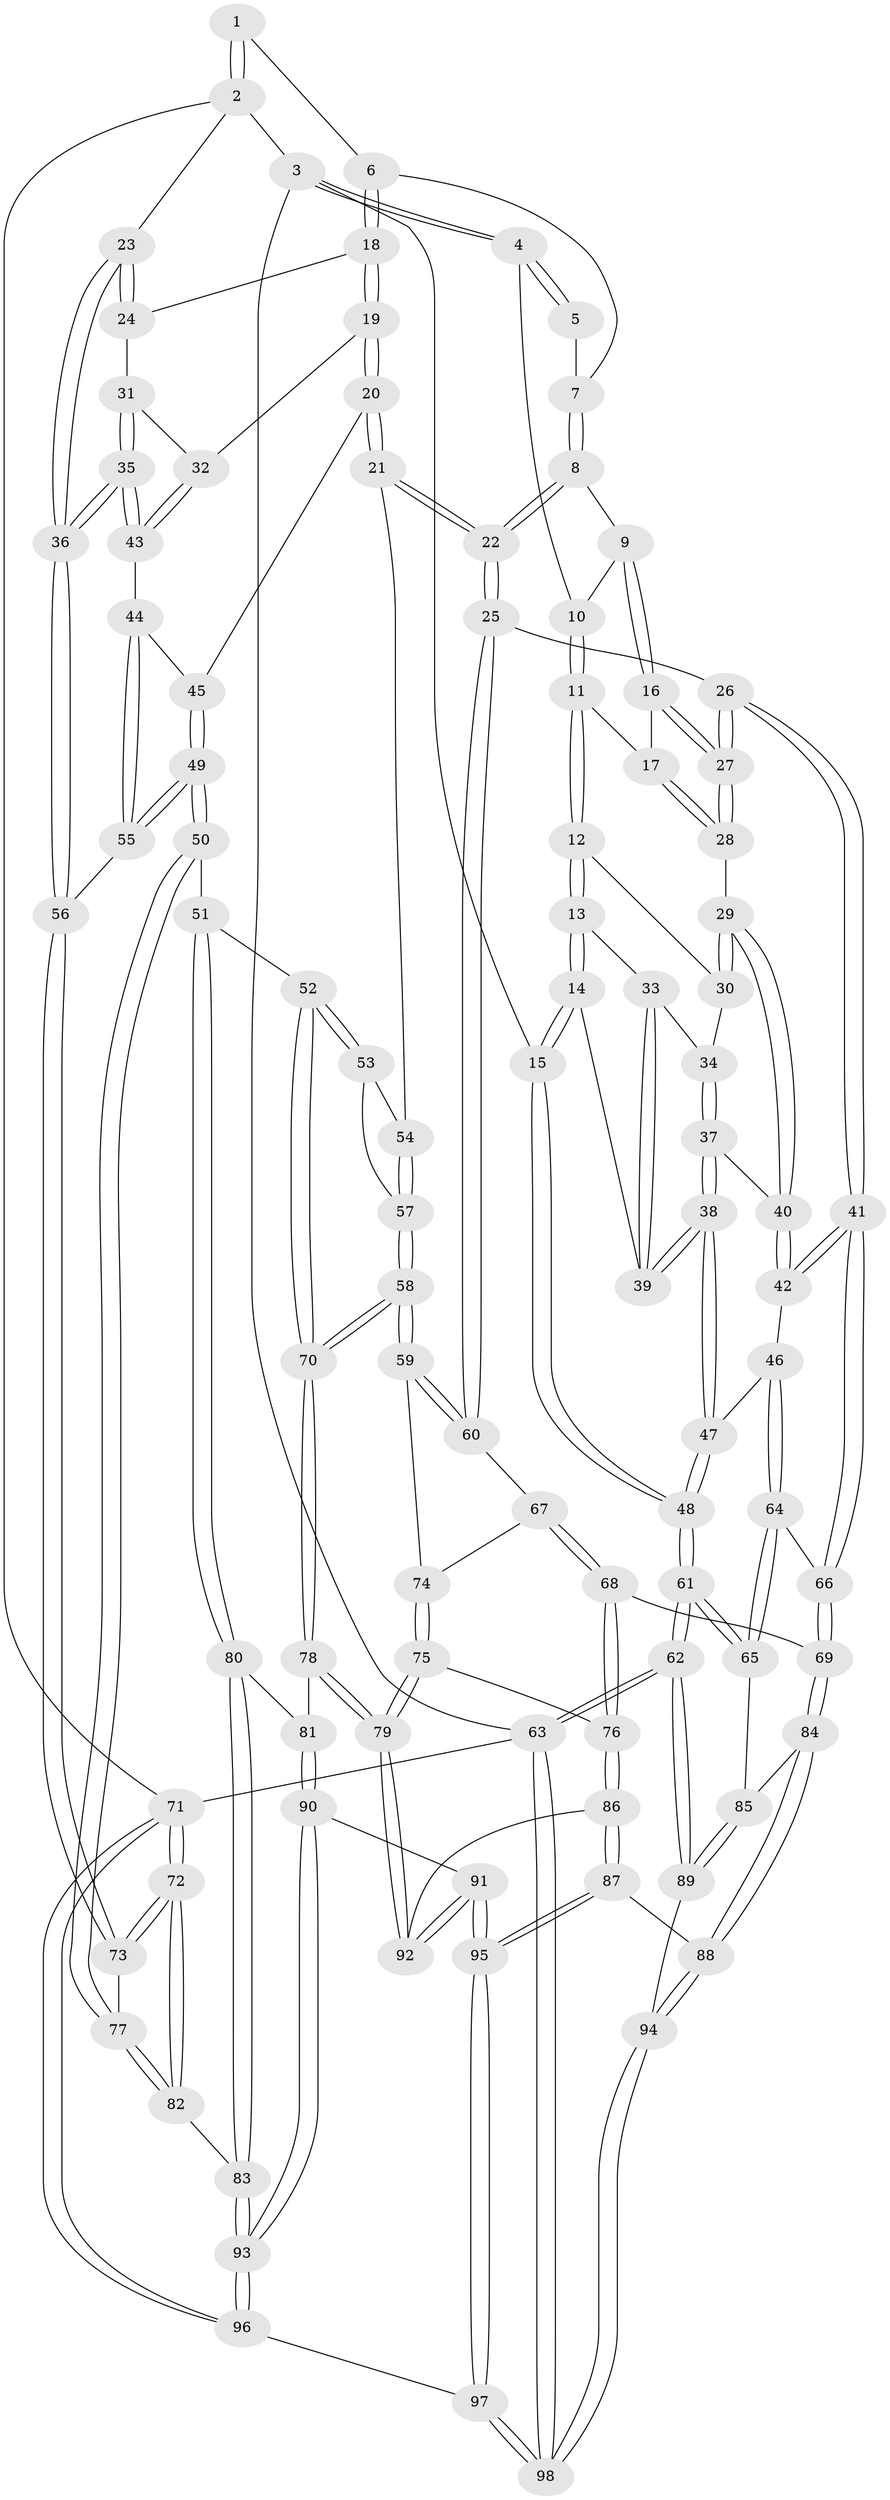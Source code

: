 // coarse degree distribution, {4: 0.3793103448275862, 5: 0.3620689655172414, 2: 0.017241379310344827, 6: 0.1206896551724138, 3: 0.10344827586206896, 7: 0.017241379310344827}
// Generated by graph-tools (version 1.1) at 2025/42/03/06/25 10:42:28]
// undirected, 98 vertices, 242 edges
graph export_dot {
graph [start="1"]
  node [color=gray90,style=filled];
  1 [pos="+0.9501646141880814+0"];
  2 [pos="+1+0"];
  3 [pos="+0+0"];
  4 [pos="+0.18308768695579009+0"];
  5 [pos="+0.5719555258300664+0"];
  6 [pos="+0.7208172774332179+0.14186949998642082"];
  7 [pos="+0.6302984234756245+0.08119973443176218"];
  8 [pos="+0.49843938289340384+0.17762791693681867"];
  9 [pos="+0.28165266859926036+0.021778243826683467"];
  10 [pos="+0.22349123823598674+0"];
  11 [pos="+0.1782258913649915+0.20413106108014642"];
  12 [pos="+0.16739126530138387+0.22686690676478025"];
  13 [pos="+0+0.30182699102740224"];
  14 [pos="+0+0.3031803878428674"];
  15 [pos="+0+0.26353721261648083"];
  16 [pos="+0.3472097968752655+0.2936851314911809"];
  17 [pos="+0.26016870945557885+0.28817437763310033"];
  18 [pos="+0.7622950688467304+0.1978002578681438"];
  19 [pos="+0.745482933945255+0.27500432522851376"];
  20 [pos="+0.6380130138165567+0.3602958247848528"];
  21 [pos="+0.5579811307413253+0.3907692988330497"];
  22 [pos="+0.5327921212466036+0.38876740343879357"];
  23 [pos="+1+0"];
  24 [pos="+0.944404496577721+0.11180944849149264"];
  25 [pos="+0.4709355271348293+0.41978325439696423"];
  26 [pos="+0.4515136534980123+0.4188193156033288"];
  27 [pos="+0.39631383621994315+0.3648557053319366"];
  28 [pos="+0.23714748885326992+0.33891854840217495"];
  29 [pos="+0.21717752769537968+0.3476558154319118"];
  30 [pos="+0.16619144750336323+0.2928039279714201"];
  31 [pos="+0.9521540171458908+0.30908924035672"];
  32 [pos="+0.8547153387882621+0.34646721314251455"];
  33 [pos="+0.07545784732002145+0.3325390256189204"];
  34 [pos="+0.1229586524969543+0.3420722458303005"];
  35 [pos="+1+0.40568132297928056"];
  36 [pos="+1+0.4113458782634793"];
  37 [pos="+0.1325019806349073+0.3938738756970148"];
  38 [pos="+0.10052689698874932+0.4411347159881264"];
  39 [pos="+0.08511067534109575+0.42490232319108034"];
  40 [pos="+0.21175515467984535+0.3946871002530867"];
  41 [pos="+0.29286781048788463+0.4991243108429488"];
  42 [pos="+0.27721910301930813+0.49436962471736906"];
  43 [pos="+0.8814677869400126+0.44209734642397686"];
  44 [pos="+0.8788499247222781+0.44919363701587356"];
  45 [pos="+0.7278060772960918+0.4358850525536812"];
  46 [pos="+0.1241886843495266+0.5191137490283944"];
  47 [pos="+0.09705226351335591+0.5046400348828581"];
  48 [pos="+0+0.5755290867492722"];
  49 [pos="+0.8392792835057888+0.5963632434014099"];
  50 [pos="+0.83888565811562+0.5978053584103586"];
  51 [pos="+0.8330486973982826+0.5988112197911102"];
  52 [pos="+0.7911630493144366+0.6016103430782194"];
  53 [pos="+0.715593801975345+0.5559135965050317"];
  54 [pos="+0.6021962502806212+0.46320907347043"];
  55 [pos="+0.8610521418088456+0.5590090430906413"];
  56 [pos="+1+0.46125972782986335"];
  57 [pos="+0.6263100476233578+0.6116256873677716"];
  58 [pos="+0.6267439031470954+0.6739893939425429"];
  59 [pos="+0.5909776925426287+0.6587171217961689"];
  60 [pos="+0.4752296671407981+0.5128127398684625"];
  61 [pos="+0+0.6315377888829999"];
  62 [pos="+0+0.781453562250867"];
  63 [pos="+0+1"];
  64 [pos="+0.1426288227128259+0.657728261614278"];
  65 [pos="+0.1214777233553146+0.6812275174448202"];
  66 [pos="+0.28320874630280735+0.6498656434426998"];
  67 [pos="+0.45163237264072037+0.6283535550669191"];
  68 [pos="+0.349218076396721+0.6941132810100207"];
  69 [pos="+0.30012113834559356+0.6752749714048536"];
  70 [pos="+0.6388743562577167+0.6900387259281202"];
  71 [pos="+1+1"];
  72 [pos="+1+1"];
  73 [pos="+1+0.6162937078509656"];
  74 [pos="+0.48689511990429174+0.6682742340982635"];
  75 [pos="+0.4917264359104093+0.7140908902315934"];
  76 [pos="+0.38843568890300784+0.7632732194630594"];
  77 [pos="+0.8629103336227101+0.6317574215182705"];
  78 [pos="+0.637551340878643+0.7112246572794896"];
  79 [pos="+0.5464754979249584+0.774834810502014"];
  80 [pos="+0.7238761452473375+0.7619001564823651"];
  81 [pos="+0.67368536148825+0.7547464092338091"];
  82 [pos="+0.8993059834381225+0.8156717986529808"];
  83 [pos="+0.8617158811727315+0.8221600121512741"];
  84 [pos="+0.2032139985874584+0.8403386053215819"];
  85 [pos="+0.12970919454807728+0.7375473470111149"];
  86 [pos="+0.39292923220794473+0.7891482142349954"];
  87 [pos="+0.3022409273875357+0.885265214193635"];
  88 [pos="+0.2068579046097535+0.8877903663331059"];
  89 [pos="+0+0.8369565658005548"];
  90 [pos="+0.6703465713341381+0.8331190209114432"];
  91 [pos="+0.5147741966685568+0.8589579923887887"];
  92 [pos="+0.5142062578159454+0.8569242835451227"];
  93 [pos="+0.7123104269674776+0.9135377128234118"];
  94 [pos="+0.1614358631197571+0.9424345314018975"];
  95 [pos="+0.5168475417121299+1"];
  96 [pos="+0.5941757141571575+1"];
  97 [pos="+0.5677046853265342+1"];
  98 [pos="+0.136236910739945+1"];
  1 -- 2;
  1 -- 2;
  1 -- 6;
  2 -- 3;
  2 -- 23;
  2 -- 71;
  3 -- 4;
  3 -- 4;
  3 -- 15;
  3 -- 63;
  4 -- 5;
  4 -- 5;
  4 -- 10;
  5 -- 7;
  6 -- 7;
  6 -- 18;
  6 -- 18;
  7 -- 8;
  7 -- 8;
  8 -- 9;
  8 -- 22;
  8 -- 22;
  9 -- 10;
  9 -- 16;
  9 -- 16;
  10 -- 11;
  10 -- 11;
  11 -- 12;
  11 -- 12;
  11 -- 17;
  12 -- 13;
  12 -- 13;
  12 -- 30;
  13 -- 14;
  13 -- 14;
  13 -- 33;
  14 -- 15;
  14 -- 15;
  14 -- 39;
  15 -- 48;
  15 -- 48;
  16 -- 17;
  16 -- 27;
  16 -- 27;
  17 -- 28;
  17 -- 28;
  18 -- 19;
  18 -- 19;
  18 -- 24;
  19 -- 20;
  19 -- 20;
  19 -- 32;
  20 -- 21;
  20 -- 21;
  20 -- 45;
  21 -- 22;
  21 -- 22;
  21 -- 54;
  22 -- 25;
  22 -- 25;
  23 -- 24;
  23 -- 24;
  23 -- 36;
  23 -- 36;
  24 -- 31;
  25 -- 26;
  25 -- 60;
  25 -- 60;
  26 -- 27;
  26 -- 27;
  26 -- 41;
  26 -- 41;
  27 -- 28;
  27 -- 28;
  28 -- 29;
  29 -- 30;
  29 -- 30;
  29 -- 40;
  29 -- 40;
  30 -- 34;
  31 -- 32;
  31 -- 35;
  31 -- 35;
  32 -- 43;
  32 -- 43;
  33 -- 34;
  33 -- 39;
  33 -- 39;
  34 -- 37;
  34 -- 37;
  35 -- 36;
  35 -- 36;
  35 -- 43;
  35 -- 43;
  36 -- 56;
  36 -- 56;
  37 -- 38;
  37 -- 38;
  37 -- 40;
  38 -- 39;
  38 -- 39;
  38 -- 47;
  38 -- 47;
  40 -- 42;
  40 -- 42;
  41 -- 42;
  41 -- 42;
  41 -- 66;
  41 -- 66;
  42 -- 46;
  43 -- 44;
  44 -- 45;
  44 -- 55;
  44 -- 55;
  45 -- 49;
  45 -- 49;
  46 -- 47;
  46 -- 64;
  46 -- 64;
  47 -- 48;
  47 -- 48;
  48 -- 61;
  48 -- 61;
  49 -- 50;
  49 -- 50;
  49 -- 55;
  49 -- 55;
  50 -- 51;
  50 -- 77;
  50 -- 77;
  51 -- 52;
  51 -- 80;
  51 -- 80;
  52 -- 53;
  52 -- 53;
  52 -- 70;
  52 -- 70;
  53 -- 54;
  53 -- 57;
  54 -- 57;
  54 -- 57;
  55 -- 56;
  56 -- 73;
  56 -- 73;
  57 -- 58;
  57 -- 58;
  58 -- 59;
  58 -- 59;
  58 -- 70;
  58 -- 70;
  59 -- 60;
  59 -- 60;
  59 -- 74;
  60 -- 67;
  61 -- 62;
  61 -- 62;
  61 -- 65;
  61 -- 65;
  62 -- 63;
  62 -- 63;
  62 -- 89;
  62 -- 89;
  63 -- 98;
  63 -- 98;
  63 -- 71;
  64 -- 65;
  64 -- 65;
  64 -- 66;
  65 -- 85;
  66 -- 69;
  66 -- 69;
  67 -- 68;
  67 -- 68;
  67 -- 74;
  68 -- 69;
  68 -- 76;
  68 -- 76;
  69 -- 84;
  69 -- 84;
  70 -- 78;
  70 -- 78;
  71 -- 72;
  71 -- 72;
  71 -- 96;
  71 -- 96;
  72 -- 73;
  72 -- 73;
  72 -- 82;
  72 -- 82;
  73 -- 77;
  74 -- 75;
  74 -- 75;
  75 -- 76;
  75 -- 79;
  75 -- 79;
  76 -- 86;
  76 -- 86;
  77 -- 82;
  77 -- 82;
  78 -- 79;
  78 -- 79;
  78 -- 81;
  79 -- 92;
  79 -- 92;
  80 -- 81;
  80 -- 83;
  80 -- 83;
  81 -- 90;
  81 -- 90;
  82 -- 83;
  83 -- 93;
  83 -- 93;
  84 -- 85;
  84 -- 88;
  84 -- 88;
  85 -- 89;
  85 -- 89;
  86 -- 87;
  86 -- 87;
  86 -- 92;
  87 -- 88;
  87 -- 95;
  87 -- 95;
  88 -- 94;
  88 -- 94;
  89 -- 94;
  90 -- 91;
  90 -- 93;
  90 -- 93;
  91 -- 92;
  91 -- 92;
  91 -- 95;
  91 -- 95;
  93 -- 96;
  93 -- 96;
  94 -- 98;
  94 -- 98;
  95 -- 97;
  95 -- 97;
  96 -- 97;
  97 -- 98;
  97 -- 98;
}
